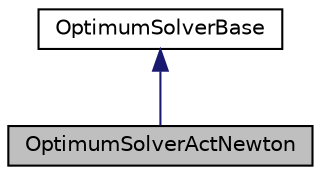digraph "OptimumSolverActNewton"
{
 // INTERACTIVE_SVG=YES
 // LATEX_PDF_SIZE
  edge [fontname="Helvetica",fontsize="10",labelfontname="Helvetica",labelfontsize="10"];
  node [fontname="Helvetica",fontsize="10",shape=record];
  Node1 [label="OptimumSolverActNewton",height=0.2,width=0.4,color="black", fillcolor="grey75", style="filled", fontcolor="black",tooltip="The class that implements the ActNewton algorithm using an active-set strategy."];
  Node2 -> Node1 [dir="back",color="midnightblue",fontsize="10",style="solid",fontname="Helvetica"];
  Node2 [label="OptimumSolverBase",height=0.2,width=0.4,color="black", fillcolor="white", style="filled",URL="$classReaktoro_1_1OptimumSolverBase.html",tooltip="The base class for all optimization algorithms."];
}
